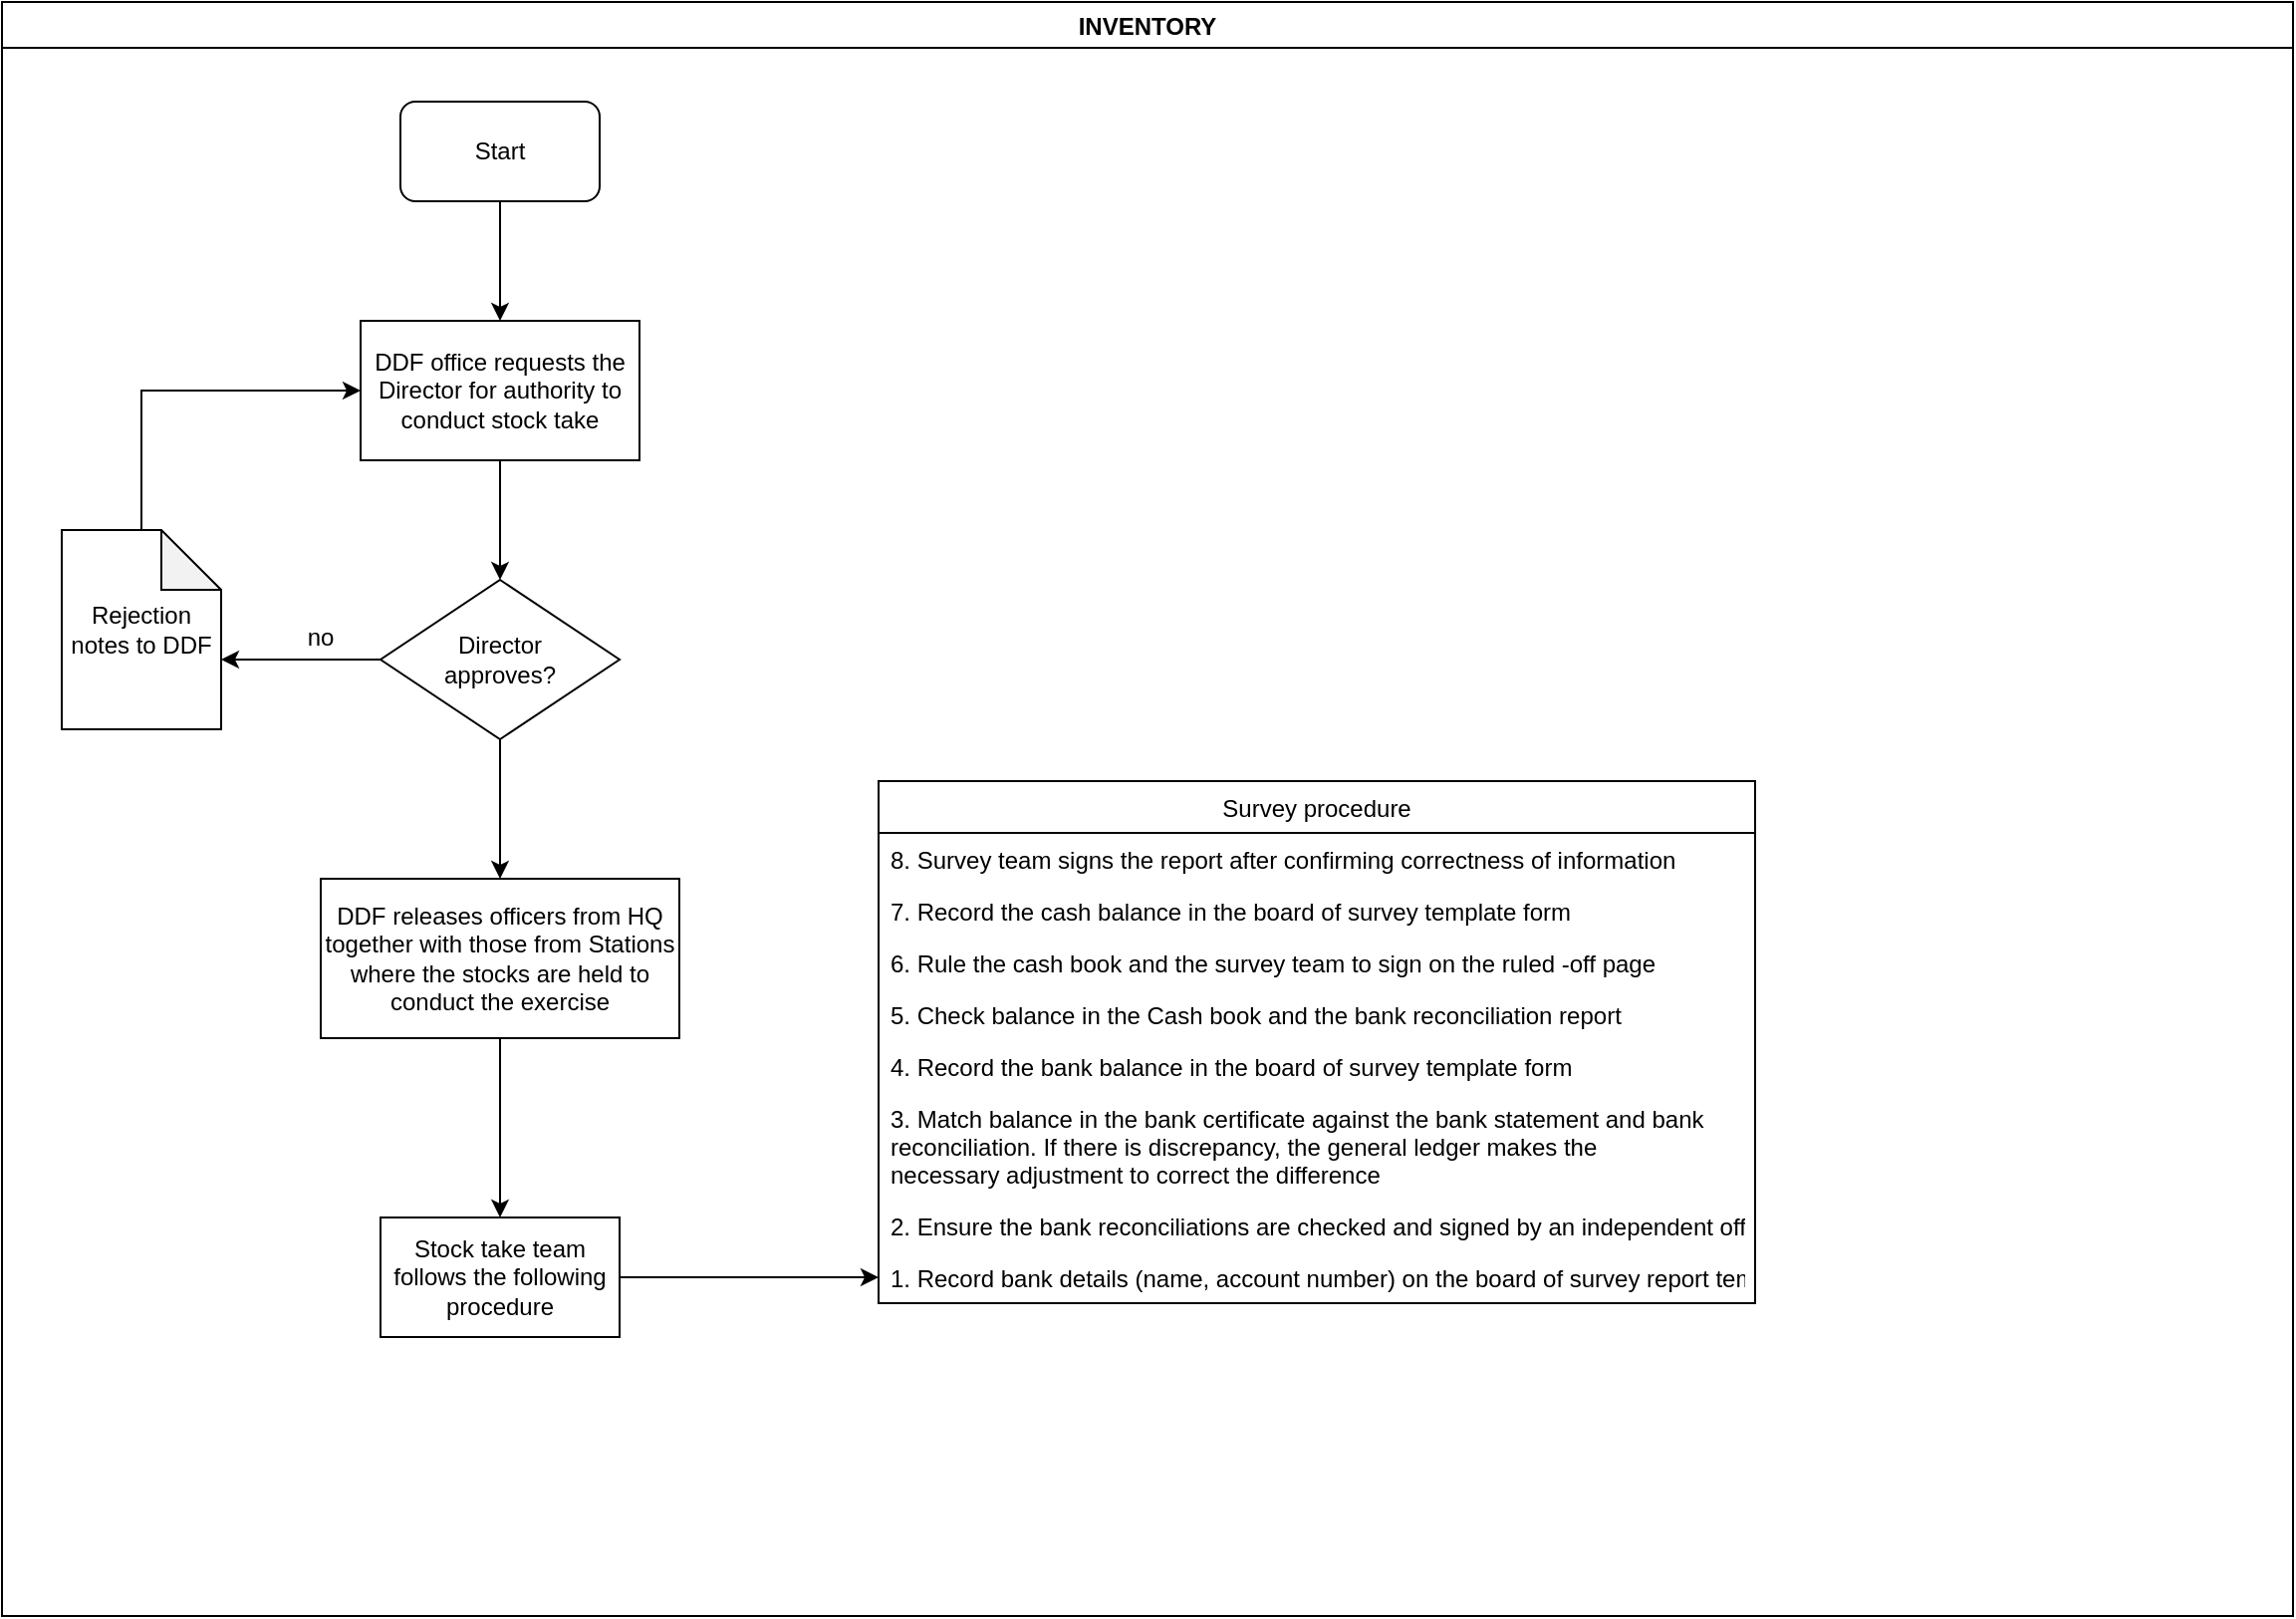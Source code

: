 <mxfile version="13.10.9" type="github">
  <diagram id="rXfBTucpx7ZRULlcOLo7" name="Page-1">
    <mxGraphModel dx="1038" dy="547" grid="1" gridSize="10" guides="1" tooltips="1" connect="1" arrows="1" fold="1" page="1" pageScale="1" pageWidth="1169" pageHeight="827" math="0" shadow="0">
      <root>
        <mxCell id="0" />
        <mxCell id="1" parent="0" />
        <mxCell id="aOSckwdE7s4XpZRk2Xrh-4" value="INVENTORY" style="swimlane;" vertex="1" parent="1">
          <mxGeometry x="10" y="10" width="1150" height="810" as="geometry" />
        </mxCell>
        <mxCell id="aOSckwdE7s4XpZRk2Xrh-5" value="Start" style="rounded=1;whiteSpace=wrap;html=1;" vertex="1" parent="aOSckwdE7s4XpZRk2Xrh-4">
          <mxGeometry x="200" y="50" width="100" height="50" as="geometry" />
        </mxCell>
        <mxCell id="aOSckwdE7s4XpZRk2Xrh-8" value="DDF office requests the Director for authority to conduct stock take" style="rounded=0;whiteSpace=wrap;html=1;" vertex="1" parent="aOSckwdE7s4XpZRk2Xrh-4">
          <mxGeometry x="180" y="160" width="140" height="70" as="geometry" />
        </mxCell>
        <mxCell id="aOSckwdE7s4XpZRk2Xrh-7" value="" style="edgeStyle=orthogonalEdgeStyle;rounded=0;orthogonalLoop=1;jettySize=auto;html=1;entryX=0.5;entryY=0;entryDx=0;entryDy=0;" edge="1" parent="aOSckwdE7s4XpZRk2Xrh-4" source="aOSckwdE7s4XpZRk2Xrh-5" target="aOSckwdE7s4XpZRk2Xrh-8">
          <mxGeometry relative="1" as="geometry">
            <mxPoint x="250" y="165" as="targetPoint" />
          </mxGeometry>
        </mxCell>
        <mxCell id="aOSckwdE7s4XpZRk2Xrh-11" value="&lt;div&gt;Director&lt;/div&gt;&lt;div&gt;approves?&lt;/div&gt;" style="rhombus;whiteSpace=wrap;html=1;" vertex="1" parent="aOSckwdE7s4XpZRk2Xrh-4">
          <mxGeometry x="190" y="290" width="120" height="80" as="geometry" />
        </mxCell>
        <mxCell id="aOSckwdE7s4XpZRk2Xrh-10" value="" style="edgeStyle=orthogonalEdgeStyle;rounded=0;orthogonalLoop=1;jettySize=auto;html=1;entryX=0.5;entryY=0;entryDx=0;entryDy=0;" edge="1" parent="aOSckwdE7s4XpZRk2Xrh-4" source="aOSckwdE7s4XpZRk2Xrh-8" target="aOSckwdE7s4XpZRk2Xrh-11">
          <mxGeometry relative="1" as="geometry">
            <mxPoint x="250" y="315" as="targetPoint" />
          </mxGeometry>
        </mxCell>
        <mxCell id="aOSckwdE7s4XpZRk2Xrh-12" value="Rejection notes to DDF" style="shape=note;whiteSpace=wrap;html=1;backgroundOutline=1;darkOpacity=0.05;" vertex="1" parent="aOSckwdE7s4XpZRk2Xrh-4">
          <mxGeometry x="30" y="265" width="80" height="100" as="geometry" />
        </mxCell>
        <mxCell id="aOSckwdE7s4XpZRk2Xrh-14" value="" style="edgeStyle=orthogonalEdgeStyle;rounded=0;orthogonalLoop=1;jettySize=auto;html=1;entryX=0;entryY=0;entryDx=80;entryDy=65;entryPerimeter=0;" edge="1" parent="aOSckwdE7s4XpZRk2Xrh-4" source="aOSckwdE7s4XpZRk2Xrh-11" target="aOSckwdE7s4XpZRk2Xrh-12">
          <mxGeometry relative="1" as="geometry">
            <mxPoint x="110" y="330" as="targetPoint" />
          </mxGeometry>
        </mxCell>
        <mxCell id="aOSckwdE7s4XpZRk2Xrh-16" value="" style="edgeStyle=orthogonalEdgeStyle;rounded=0;orthogonalLoop=1;jettySize=auto;html=1;entryX=0;entryY=0.5;entryDx=0;entryDy=0;" edge="1" parent="aOSckwdE7s4XpZRk2Xrh-4" source="aOSckwdE7s4XpZRk2Xrh-12" target="aOSckwdE7s4XpZRk2Xrh-8">
          <mxGeometry relative="1" as="geometry">
            <mxPoint x="70" y="175" as="targetPoint" />
            <Array as="points">
              <mxPoint x="70" y="195" />
            </Array>
          </mxGeometry>
        </mxCell>
        <mxCell id="aOSckwdE7s4XpZRk2Xrh-17" value="no" style="text;html=1;strokeColor=none;fillColor=none;align=center;verticalAlign=middle;whiteSpace=wrap;rounded=0;" vertex="1" parent="aOSckwdE7s4XpZRk2Xrh-4">
          <mxGeometry x="140" y="309" width="40" height="20" as="geometry" />
        </mxCell>
        <mxCell id="aOSckwdE7s4XpZRk2Xrh-24" value="Survey procedure" style="swimlane;fontStyle=0;childLayout=stackLayout;horizontal=1;startSize=26;fillColor=none;horizontalStack=0;resizeParent=1;resizeParentMax=0;resizeLast=0;collapsible=1;marginBottom=0;" vertex="1" parent="aOSckwdE7s4XpZRk2Xrh-4">
          <mxGeometry x="440" y="391" width="440" height="262" as="geometry" />
        </mxCell>
        <mxCell id="aOSckwdE7s4XpZRk2Xrh-25" value="8. Survey team signs the report after confirming correctness of information" style="text;strokeColor=none;fillColor=none;align=left;verticalAlign=top;spacingLeft=4;spacingRight=4;overflow=hidden;rotatable=0;points=[[0,0.5],[1,0.5]];portConstraint=eastwest;" vertex="1" parent="aOSckwdE7s4XpZRk2Xrh-24">
          <mxGeometry y="26" width="440" height="26" as="geometry" />
        </mxCell>
        <mxCell id="aOSckwdE7s4XpZRk2Xrh-26" value="7. Record the cash balance in the board of survey template form" style="text;strokeColor=none;fillColor=none;align=left;verticalAlign=top;spacingLeft=4;spacingRight=4;overflow=hidden;rotatable=0;points=[[0,0.5],[1,0.5]];portConstraint=eastwest;" vertex="1" parent="aOSckwdE7s4XpZRk2Xrh-24">
          <mxGeometry y="52" width="440" height="26" as="geometry" />
        </mxCell>
        <mxCell id="aOSckwdE7s4XpZRk2Xrh-27" value="6. Rule the cash book and the survey team to sign on the ruled -off page" style="text;strokeColor=none;fillColor=none;align=left;verticalAlign=top;spacingLeft=4;spacingRight=4;overflow=hidden;rotatable=0;points=[[0,0.5],[1,0.5]];portConstraint=eastwest;" vertex="1" parent="aOSckwdE7s4XpZRk2Xrh-24">
          <mxGeometry y="78" width="440" height="26" as="geometry" />
        </mxCell>
        <mxCell id="aOSckwdE7s4XpZRk2Xrh-28" value="5. Check balance in the Cash book and the bank reconciliation report" style="text;strokeColor=none;fillColor=none;align=left;verticalAlign=top;spacingLeft=4;spacingRight=4;overflow=hidden;rotatable=0;points=[[0,0.5],[1,0.5]];portConstraint=eastwest;" vertex="1" parent="aOSckwdE7s4XpZRk2Xrh-24">
          <mxGeometry y="104" width="440" height="26" as="geometry" />
        </mxCell>
        <mxCell id="aOSckwdE7s4XpZRk2Xrh-29" value="4. Record the bank balance in the board of survey template form" style="text;strokeColor=none;fillColor=none;align=left;verticalAlign=top;spacingLeft=4;spacingRight=4;overflow=hidden;rotatable=0;points=[[0,0.5],[1,0.5]];portConstraint=eastwest;" vertex="1" parent="aOSckwdE7s4XpZRk2Xrh-24">
          <mxGeometry y="130" width="440" height="26" as="geometry" />
        </mxCell>
        <mxCell id="aOSckwdE7s4XpZRk2Xrh-30" value="3. Match balance in the bank certificate against the bank statement and bank &#xa;reconciliation. If there is discrepancy, the general ledger makes the&#xa;necessary adjustment to correct the difference&#xa;" style="text;strokeColor=none;fillColor=none;align=left;verticalAlign=top;spacingLeft=4;spacingRight=4;overflow=hidden;rotatable=0;points=[[0,0.5],[1,0.5]];portConstraint=eastwest;" vertex="1" parent="aOSckwdE7s4XpZRk2Xrh-24">
          <mxGeometry y="156" width="440" height="54" as="geometry" />
        </mxCell>
        <mxCell id="aOSckwdE7s4XpZRk2Xrh-31" value="2. Ensure the bank reconciliations are checked and signed by an independent officer." style="text;strokeColor=none;fillColor=none;align=left;verticalAlign=top;spacingLeft=4;spacingRight=4;overflow=hidden;rotatable=0;points=[[0,0.5],[1,0.5]];portConstraint=eastwest;" vertex="1" parent="aOSckwdE7s4XpZRk2Xrh-24">
          <mxGeometry y="210" width="440" height="26" as="geometry" />
        </mxCell>
        <mxCell id="aOSckwdE7s4XpZRk2Xrh-32" value="1. Record bank details (name, account number) on the board of survey report template form" style="text;strokeColor=none;fillColor=none;align=left;verticalAlign=top;spacingLeft=4;spacingRight=4;overflow=hidden;rotatable=0;points=[[0,0.5],[1,0.5]];portConstraint=eastwest;" vertex="1" parent="aOSckwdE7s4XpZRk2Xrh-24">
          <mxGeometry y="236" width="440" height="26" as="geometry" />
        </mxCell>
        <mxCell id="aOSckwdE7s4XpZRk2Xrh-23" value="" style="edgeStyle=orthogonalEdgeStyle;rounded=0;orthogonalLoop=1;jettySize=auto;html=1;" edge="1" parent="1" source="aOSckwdE7s4XpZRk2Xrh-20" target="aOSckwdE7s4XpZRk2Xrh-22">
          <mxGeometry relative="1" as="geometry" />
        </mxCell>
        <mxCell id="aOSckwdE7s4XpZRk2Xrh-20" value="DDF releases officers from HQ together with those from Stations where the stocks are held to conduct the exercise" style="whiteSpace=wrap;html=1;" vertex="1" parent="1">
          <mxGeometry x="170" y="450" width="180" height="80" as="geometry" />
        </mxCell>
        <mxCell id="aOSckwdE7s4XpZRk2Xrh-21" value="" style="edgeStyle=orthogonalEdgeStyle;rounded=0;orthogonalLoop=1;jettySize=auto;html=1;" edge="1" parent="1" source="aOSckwdE7s4XpZRk2Xrh-11" target="aOSckwdE7s4XpZRk2Xrh-20">
          <mxGeometry relative="1" as="geometry" />
        </mxCell>
        <mxCell id="aOSckwdE7s4XpZRk2Xrh-34" value="" style="edgeStyle=orthogonalEdgeStyle;rounded=0;orthogonalLoop=1;jettySize=auto;html=1;entryX=0;entryY=0.5;entryDx=0;entryDy=0;" edge="1" parent="1" source="aOSckwdE7s4XpZRk2Xrh-22" target="aOSckwdE7s4XpZRk2Xrh-32">
          <mxGeometry relative="1" as="geometry">
            <mxPoint x="400" y="650" as="targetPoint" />
          </mxGeometry>
        </mxCell>
        <mxCell id="aOSckwdE7s4XpZRk2Xrh-22" value="Stock take team follows the following procedure" style="whiteSpace=wrap;html=1;" vertex="1" parent="1">
          <mxGeometry x="200" y="620" width="120" height="60" as="geometry" />
        </mxCell>
      </root>
    </mxGraphModel>
  </diagram>
</mxfile>
